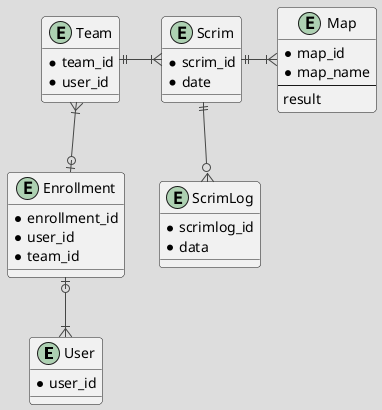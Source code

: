 @startuml
!theme toy


entity User {
  * user_id

}

entity Enrollment {
  * enrollment_id
  * user_id
  * team_id
}

entity Team {
  * team_id
  * user_id
}

entity Map {
  * map_id
  * map_name
  --
   result
}

entity Scrim {
  * scrim_id
  * date
}

entity ScrimLog{
  * scrimlog_id
  * data
}

Team }|--o| Enrollment
Enrollment |o--|{ User


Scrim ||-|{ Map
Scrim ||--o{ ScrimLog

Team ||-|{ Scrim

@enduml
